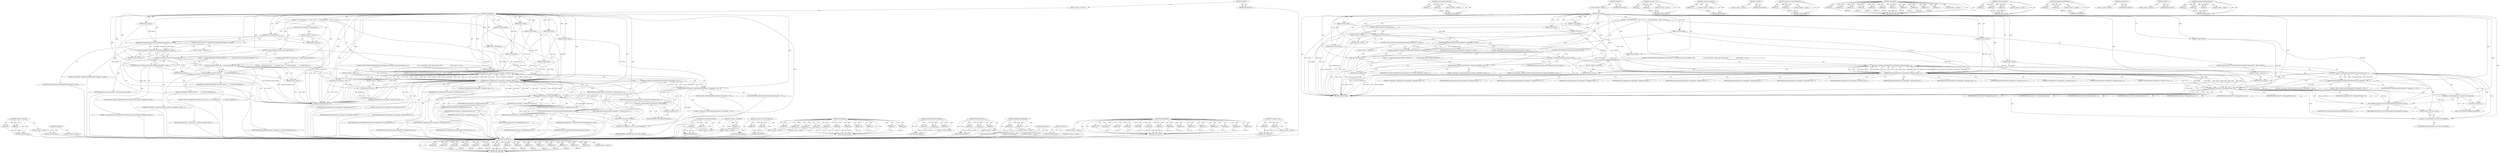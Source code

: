 digraph "&lt;operator&gt;.cast" {
vulnerable_135 [label=<(METHOD,ValidateTexFunc)>];
vulnerable_136 [label=<(PARAM,p1)>];
vulnerable_137 [label=<(PARAM,p2)>];
vulnerable_138 [label=<(PARAM,p3)>];
vulnerable_139 [label=<(PARAM,p4)>];
vulnerable_140 [label=<(PARAM,p5)>];
vulnerable_141 [label=<(PARAM,p6)>];
vulnerable_142 [label=<(PARAM,p7)>];
vulnerable_143 [label=<(PARAM,p8)>];
vulnerable_144 [label=<(PARAM,p9)>];
vulnerable_145 [label=<(PARAM,p10)>];
vulnerable_146 [label=<(PARAM,p11)>];
vulnerable_147 [label=<(PARAM,p12)>];
vulnerable_148 [label=<(PARAM,p13)>];
vulnerable_149 [label=<(PARAM,p14)>];
vulnerable_150 [label=<(PARAM,p15)>];
vulnerable_151 [label=<(BLOCK,&lt;empty&gt;,&lt;empty&gt;)>];
vulnerable_152 [label=<(METHOD_RETURN,ANY)>];
vulnerable_181 [label=<(METHOD,ConvertTexInternalFormat)>];
vulnerable_182 [label=<(PARAM,p1)>];
vulnerable_183 [label=<(PARAM,p2)>];
vulnerable_184 [label=<(BLOCK,&lt;empty&gt;,&lt;empty&gt;)>];
vulnerable_185 [label=<(METHOD_RETURN,ANY)>];
vulnerable_6 [label=<(METHOD,&lt;global&gt;)<SUB>1</SUB>>];
vulnerable_7 [label=<(BLOCK,&lt;empty&gt;,&lt;empty&gt;)<SUB>1</SUB>>];
vulnerable_8 [label=<(METHOD,texImage3D)<SUB>1</SUB>>];
vulnerable_9 [label=<(PARAM,GLenum target)<SUB>1</SUB>>];
vulnerable_10 [label=<(PARAM,GLint level)<SUB>2</SUB>>];
vulnerable_11 [label=<(PARAM,GLint internalformat)<SUB>3</SUB>>];
vulnerable_12 [label=<(PARAM,GLsizei width)<SUB>4</SUB>>];
vulnerable_13 [label=<(PARAM,GLsizei height)<SUB>5</SUB>>];
vulnerable_14 [label=<(PARAM,GLsizei depth)<SUB>6</SUB>>];
vulnerable_15 [label=<(PARAM,GLint border)<SUB>7</SUB>>];
vulnerable_16 [label=<(PARAM,GLenum format)<SUB>8</SUB>>];
vulnerable_17 [label=<(PARAM,GLenum type)<SUB>9</SUB>>];
vulnerable_18 [label=<(PARAM,GLintptr offset)<SUB>10</SUB>>];
vulnerable_19 [label=<(BLOCK,{
  if (isContextLost())
    return;
  if (!Val...,{
  if (isContextLost())
    return;
  if (!Val...)<SUB>10</SUB>>];
vulnerable_20 [label=<(CONTROL_STRUCTURE,IF,if (isContextLost()))<SUB>11</SUB>>];
vulnerable_21 [label=<(isContextLost,isContextLost())<SUB>11</SUB>>];
vulnerable_22 [label=<(BLOCK,&lt;empty&gt;,&lt;empty&gt;)<SUB>12</SUB>>];
vulnerable_23 [label=<(RETURN,return;,return;)<SUB>12</SUB>>];
vulnerable_24 [label=<(CONTROL_STRUCTURE,IF,if (!ValidateTexture3DBinding(&quot;texImage3D&quot;, target)))<SUB>13</SUB>>];
vulnerable_25 [label=<(&lt;operator&gt;.logicalNot,!ValidateTexture3DBinding(&quot;texImage3D&quot;, target))<SUB>13</SUB>>];
vulnerable_26 [label=<(ValidateTexture3DBinding,ValidateTexture3DBinding(&quot;texImage3D&quot;, target))<SUB>13</SUB>>];
vulnerable_27 [label=<(LITERAL,&quot;texImage3D&quot;,ValidateTexture3DBinding(&quot;texImage3D&quot;, target))<SUB>13</SUB>>];
vulnerable_28 [label=<(IDENTIFIER,target,ValidateTexture3DBinding(&quot;texImage3D&quot;, target))<SUB>13</SUB>>];
vulnerable_29 [label=<(BLOCK,&lt;empty&gt;,&lt;empty&gt;)<SUB>14</SUB>>];
vulnerable_30 [label=<(RETURN,return;,return;)<SUB>14</SUB>>];
vulnerable_31 [label=<(CONTROL_STRUCTURE,IF,if (!bound_pixel_unpack_buffer_))<SUB>15</SUB>>];
vulnerable_32 [label=<(&lt;operator&gt;.logicalNot,!bound_pixel_unpack_buffer_)<SUB>15</SUB>>];
vulnerable_33 [label=<(IDENTIFIER,bound_pixel_unpack_buffer_,!bound_pixel_unpack_buffer_)<SUB>15</SUB>>];
vulnerable_34 [label=<(BLOCK,{
    SynthesizeGLError(GL_INVALID_OPERATION, &quot;...,{
    SynthesizeGLError(GL_INVALID_OPERATION, &quot;...)<SUB>15</SUB>>];
vulnerable_35 [label=<(SynthesizeGLError,SynthesizeGLError(GL_INVALID_OPERATION, &quot;texIma...)<SUB>16</SUB>>];
vulnerable_36 [label=<(IDENTIFIER,GL_INVALID_OPERATION,SynthesizeGLError(GL_INVALID_OPERATION, &quot;texIma...)<SUB>16</SUB>>];
vulnerable_37 [label=<(LITERAL,&quot;texImage3D&quot;,SynthesizeGLError(GL_INVALID_OPERATION, &quot;texIma...)<SUB>16</SUB>>];
vulnerable_38 [label=<(LITERAL,&quot;no bound PIXEL_UNPACK_BUFFER&quot;,SynthesizeGLError(GL_INVALID_OPERATION, &quot;texIma...)<SUB>17</SUB>>];
vulnerable_39 [label=<(RETURN,return;,return;)<SUB>18</SUB>>];
vulnerable_40 [label=<(CONTROL_STRUCTURE,IF,if (!ValidateTexFunc(&quot;texImage3D&quot;, kTexImage, kSourceUnpackBuffer, target,
                        level, internalformat, width, height, depth, border,
                        format, type, 0, 0, 0)))<SUB>20</SUB>>];
vulnerable_41 [label=<(&lt;operator&gt;.logicalNot,!ValidateTexFunc(&quot;texImage3D&quot;, kTexImage, kSour...)<SUB>20</SUB>>];
vulnerable_42 [label=<(ValidateTexFunc,ValidateTexFunc(&quot;texImage3D&quot;, kTexImage, kSourc...)<SUB>20</SUB>>];
vulnerable_43 [label=<(LITERAL,&quot;texImage3D&quot;,ValidateTexFunc(&quot;texImage3D&quot;, kTexImage, kSourc...)<SUB>20</SUB>>];
vulnerable_44 [label=<(IDENTIFIER,kTexImage,ValidateTexFunc(&quot;texImage3D&quot;, kTexImage, kSourc...)<SUB>20</SUB>>];
vulnerable_45 [label=<(IDENTIFIER,kSourceUnpackBuffer,ValidateTexFunc(&quot;texImage3D&quot;, kTexImage, kSourc...)<SUB>20</SUB>>];
vulnerable_46 [label=<(IDENTIFIER,target,ValidateTexFunc(&quot;texImage3D&quot;, kTexImage, kSourc...)<SUB>20</SUB>>];
vulnerable_47 [label=<(IDENTIFIER,level,ValidateTexFunc(&quot;texImage3D&quot;, kTexImage, kSourc...)<SUB>21</SUB>>];
vulnerable_48 [label=<(IDENTIFIER,internalformat,ValidateTexFunc(&quot;texImage3D&quot;, kTexImage, kSourc...)<SUB>21</SUB>>];
vulnerable_49 [label=<(IDENTIFIER,width,ValidateTexFunc(&quot;texImage3D&quot;, kTexImage, kSourc...)<SUB>21</SUB>>];
vulnerable_50 [label=<(IDENTIFIER,height,ValidateTexFunc(&quot;texImage3D&quot;, kTexImage, kSourc...)<SUB>21</SUB>>];
vulnerable_51 [label=<(IDENTIFIER,depth,ValidateTexFunc(&quot;texImage3D&quot;, kTexImage, kSourc...)<SUB>21</SUB>>];
vulnerable_52 [label=<(IDENTIFIER,border,ValidateTexFunc(&quot;texImage3D&quot;, kTexImage, kSourc...)<SUB>21</SUB>>];
vulnerable_53 [label=<(IDENTIFIER,format,ValidateTexFunc(&quot;texImage3D&quot;, kTexImage, kSourc...)<SUB>22</SUB>>];
vulnerable_54 [label=<(IDENTIFIER,type,ValidateTexFunc(&quot;texImage3D&quot;, kTexImage, kSourc...)<SUB>22</SUB>>];
vulnerable_55 [label=<(LITERAL,0,ValidateTexFunc(&quot;texImage3D&quot;, kTexImage, kSourc...)<SUB>22</SUB>>];
vulnerable_56 [label=<(LITERAL,0,ValidateTexFunc(&quot;texImage3D&quot;, kTexImage, kSourc...)<SUB>22</SUB>>];
vulnerable_57 [label=<(LITERAL,0,ValidateTexFunc(&quot;texImage3D&quot;, kTexImage, kSourc...)<SUB>22</SUB>>];
vulnerable_58 [label=<(BLOCK,&lt;empty&gt;,&lt;empty&gt;)<SUB>23</SUB>>];
vulnerable_59 [label=<(RETURN,return;,return;)<SUB>23</SUB>>];
vulnerable_60 [label=<(CONTROL_STRUCTURE,IF,if (!ValidateValueFitNonNegInt32(&quot;texImage3D&quot;, &quot;offset&quot;, offset)))<SUB>24</SUB>>];
vulnerable_61 [label=<(&lt;operator&gt;.logicalNot,!ValidateValueFitNonNegInt32(&quot;texImage3D&quot;, &quot;off...)<SUB>24</SUB>>];
vulnerable_62 [label=<(ValidateValueFitNonNegInt32,ValidateValueFitNonNegInt32(&quot;texImage3D&quot;, &quot;offs...)<SUB>24</SUB>>];
vulnerable_63 [label=<(LITERAL,&quot;texImage3D&quot;,ValidateValueFitNonNegInt32(&quot;texImage3D&quot;, &quot;offs...)<SUB>24</SUB>>];
vulnerable_64 [label=<(LITERAL,&quot;offset&quot;,ValidateValueFitNonNegInt32(&quot;texImage3D&quot;, &quot;offs...)<SUB>24</SUB>>];
vulnerable_65 [label=<(IDENTIFIER,offset,ValidateValueFitNonNegInt32(&quot;texImage3D&quot;, &quot;offs...)<SUB>24</SUB>>];
vulnerable_66 [label=<(BLOCK,&lt;empty&gt;,&lt;empty&gt;)<SUB>25</SUB>>];
vulnerable_67 [label=<(RETURN,return;,return;)<SUB>25</SUB>>];
vulnerable_68 [label=<(TexImage3D,ContextGL()-&gt;TexImage3D(target, level,
        ...)<SUB>27</SUB>>];
vulnerable_69 [label=<(&lt;operator&gt;.indirectFieldAccess,ContextGL()-&gt;TexImage3D)<SUB>27</SUB>>];
vulnerable_70 [label=<(ContextGL,ContextGL())<SUB>27</SUB>>];
vulnerable_71 [label=<(FIELD_IDENTIFIER,TexImage3D,TexImage3D)<SUB>27</SUB>>];
vulnerable_72 [label=<(IDENTIFIER,target,ContextGL()-&gt;TexImage3D(target, level,
        ...)<SUB>27</SUB>>];
vulnerable_73 [label=<(IDENTIFIER,level,ContextGL()-&gt;TexImage3D(target, level,
        ...)<SUB>27</SUB>>];
vulnerable_74 [label=<(ConvertTexInternalFormat,ConvertTexInternalFormat(internalformat, type))<SUB>28</SUB>>];
vulnerable_75 [label=<(IDENTIFIER,internalformat,ConvertTexInternalFormat(internalformat, type))<SUB>28</SUB>>];
vulnerable_76 [label=<(IDENTIFIER,type,ConvertTexInternalFormat(internalformat, type))<SUB>28</SUB>>];
vulnerable_77 [label=<(IDENTIFIER,width,ContextGL()-&gt;TexImage3D(target, level,
        ...)<SUB>28</SUB>>];
vulnerable_78 [label=<(IDENTIFIER,height,ContextGL()-&gt;TexImage3D(target, level,
        ...)<SUB>29</SUB>>];
vulnerable_79 [label=<(IDENTIFIER,depth,ContextGL()-&gt;TexImage3D(target, level,
        ...)<SUB>29</SUB>>];
vulnerable_80 [label=<(IDENTIFIER,border,ContextGL()-&gt;TexImage3D(target, level,
        ...)<SUB>29</SUB>>];
vulnerable_81 [label=<(IDENTIFIER,format,ContextGL()-&gt;TexImage3D(target, level,
        ...)<SUB>29</SUB>>];
vulnerable_82 [label=<(IDENTIFIER,type,ContextGL()-&gt;TexImage3D(target, level,
        ...)<SUB>29</SUB>>];
vulnerable_83 [label=<(&lt;operator&gt;.cast,reinterpret_cast&lt;const void*&gt;(offset))<SUB>30</SUB>>];
vulnerable_84 [label=<(UNKNOWN,const void*,const void*)<SUB>30</SUB>>];
vulnerable_85 [label=<(IDENTIFIER,offset,reinterpret_cast&lt;const void*&gt;(offset))<SUB>30</SUB>>];
vulnerable_86 [label=<(METHOD_RETURN,void)<SUB>1</SUB>>];
vulnerable_88 [label=<(METHOD_RETURN,ANY)<SUB>1</SUB>>];
vulnerable_186 [label=<(METHOD,&lt;operator&gt;.cast)>];
vulnerable_187 [label=<(PARAM,p1)>];
vulnerable_188 [label=<(PARAM,p2)>];
vulnerable_189 [label=<(BLOCK,&lt;empty&gt;,&lt;empty&gt;)>];
vulnerable_190 [label=<(METHOD_RETURN,ANY)>];
vulnerable_120 [label=<(METHOD,&lt;operator&gt;.logicalNot)>];
vulnerable_121 [label=<(PARAM,p1)>];
vulnerable_122 [label=<(BLOCK,&lt;empty&gt;,&lt;empty&gt;)>];
vulnerable_123 [label=<(METHOD_RETURN,ANY)>];
vulnerable_178 [label=<(METHOD,ContextGL)>];
vulnerable_179 [label=<(BLOCK,&lt;empty&gt;,&lt;empty&gt;)>];
vulnerable_180 [label=<(METHOD_RETURN,ANY)>];
vulnerable_173 [label=<(METHOD,&lt;operator&gt;.indirectFieldAccess)>];
vulnerable_174 [label=<(PARAM,p1)>];
vulnerable_175 [label=<(PARAM,p2)>];
vulnerable_176 [label=<(BLOCK,&lt;empty&gt;,&lt;empty&gt;)>];
vulnerable_177 [label=<(METHOD_RETURN,ANY)>];
vulnerable_159 [label=<(METHOD,TexImage3D)>];
vulnerable_160 [label=<(PARAM,p1)>];
vulnerable_161 [label=<(PARAM,p2)>];
vulnerable_162 [label=<(PARAM,p3)>];
vulnerable_163 [label=<(PARAM,p4)>];
vulnerable_164 [label=<(PARAM,p5)>];
vulnerable_165 [label=<(PARAM,p6)>];
vulnerable_166 [label=<(PARAM,p7)>];
vulnerable_167 [label=<(PARAM,p8)>];
vulnerable_168 [label=<(PARAM,p9)>];
vulnerable_169 [label=<(PARAM,p10)>];
vulnerable_170 [label=<(PARAM,p11)>];
vulnerable_171 [label=<(BLOCK,&lt;empty&gt;,&lt;empty&gt;)>];
vulnerable_172 [label=<(METHOD_RETURN,ANY)>];
vulnerable_129 [label=<(METHOD,SynthesizeGLError)>];
vulnerable_130 [label=<(PARAM,p1)>];
vulnerable_131 [label=<(PARAM,p2)>];
vulnerable_132 [label=<(PARAM,p3)>];
vulnerable_133 [label=<(BLOCK,&lt;empty&gt;,&lt;empty&gt;)>];
vulnerable_134 [label=<(METHOD_RETURN,ANY)>];
vulnerable_124 [label=<(METHOD,ValidateTexture3DBinding)>];
vulnerable_125 [label=<(PARAM,p1)>];
vulnerable_126 [label=<(PARAM,p2)>];
vulnerable_127 [label=<(BLOCK,&lt;empty&gt;,&lt;empty&gt;)>];
vulnerable_128 [label=<(METHOD_RETURN,ANY)>];
vulnerable_117 [label=<(METHOD,isContextLost)>];
vulnerable_118 [label=<(BLOCK,&lt;empty&gt;,&lt;empty&gt;)>];
vulnerable_119 [label=<(METHOD_RETURN,ANY)>];
vulnerable_111 [label=<(METHOD,&lt;global&gt;)<SUB>1</SUB>>];
vulnerable_112 [label=<(BLOCK,&lt;empty&gt;,&lt;empty&gt;)>];
vulnerable_113 [label=<(METHOD_RETURN,ANY)>];
vulnerable_153 [label=<(METHOD,ValidateValueFitNonNegInt32)>];
vulnerable_154 [label=<(PARAM,p1)>];
vulnerable_155 [label=<(PARAM,p2)>];
vulnerable_156 [label=<(PARAM,p3)>];
vulnerable_157 [label=<(BLOCK,&lt;empty&gt;,&lt;empty&gt;)>];
vulnerable_158 [label=<(METHOD_RETURN,ANY)>];
fixed_147 [label=<(METHOD,&lt;operator&gt;.logicalOr)>];
fixed_148 [label=<(PARAM,p1)>];
fixed_149 [label=<(PARAM,p2)>];
fixed_150 [label=<(BLOCK,&lt;empty&gt;,&lt;empty&gt;)>];
fixed_151 [label=<(METHOD_RETURN,ANY)>];
fixed_195 [label=<(METHOD,ContextGL)>];
fixed_196 [label=<(BLOCK,&lt;empty&gt;,&lt;empty&gt;)>];
fixed_197 [label=<(METHOD_RETURN,ANY)>];
fixed_6 [label=<(METHOD,&lt;global&gt;)<SUB>1</SUB>>];
fixed_7 [label=<(BLOCK,&lt;empty&gt;,&lt;empty&gt;)<SUB>1</SUB>>];
fixed_8 [label=<(METHOD,texImage3D)<SUB>1</SUB>>];
fixed_9 [label=<(PARAM,GLenum target)<SUB>1</SUB>>];
fixed_10 [label=<(PARAM,GLint level)<SUB>2</SUB>>];
fixed_11 [label=<(PARAM,GLint internalformat)<SUB>3</SUB>>];
fixed_12 [label=<(PARAM,GLsizei width)<SUB>4</SUB>>];
fixed_13 [label=<(PARAM,GLsizei height)<SUB>5</SUB>>];
fixed_14 [label=<(PARAM,GLsizei depth)<SUB>6</SUB>>];
fixed_15 [label=<(PARAM,GLint border)<SUB>7</SUB>>];
fixed_16 [label=<(PARAM,GLenum format)<SUB>8</SUB>>];
fixed_17 [label=<(PARAM,GLenum type)<SUB>9</SUB>>];
fixed_18 [label=<(PARAM,GLintptr offset)<SUB>10</SUB>>];
fixed_19 [label=<(BLOCK,{
  if (isContextLost())
    return;
  if (!Val...,{
  if (isContextLost())
    return;
  if (!Val...)<SUB>10</SUB>>];
fixed_20 [label=<(CONTROL_STRUCTURE,IF,if (isContextLost()))<SUB>11</SUB>>];
fixed_21 [label=<(isContextLost,isContextLost())<SUB>11</SUB>>];
fixed_22 [label=<(BLOCK,&lt;empty&gt;,&lt;empty&gt;)<SUB>12</SUB>>];
fixed_23 [label=<(RETURN,return;,return;)<SUB>12</SUB>>];
fixed_24 [label=<(CONTROL_STRUCTURE,IF,if (!ValidateTexture3DBinding(&quot;texImage3D&quot;, target)))<SUB>13</SUB>>];
fixed_25 [label=<(&lt;operator&gt;.logicalNot,!ValidateTexture3DBinding(&quot;texImage3D&quot;, target))<SUB>13</SUB>>];
fixed_26 [label=<(ValidateTexture3DBinding,ValidateTexture3DBinding(&quot;texImage3D&quot;, target))<SUB>13</SUB>>];
fixed_27 [label=<(LITERAL,&quot;texImage3D&quot;,ValidateTexture3DBinding(&quot;texImage3D&quot;, target))<SUB>13</SUB>>];
fixed_28 [label=<(IDENTIFIER,target,ValidateTexture3DBinding(&quot;texImage3D&quot;, target))<SUB>13</SUB>>];
fixed_29 [label=<(BLOCK,&lt;empty&gt;,&lt;empty&gt;)<SUB>14</SUB>>];
fixed_30 [label=<(RETURN,return;,return;)<SUB>14</SUB>>];
fixed_31 [label=<(CONTROL_STRUCTURE,IF,if (!bound_pixel_unpack_buffer_))<SUB>15</SUB>>];
fixed_32 [label=<(&lt;operator&gt;.logicalNot,!bound_pixel_unpack_buffer_)<SUB>15</SUB>>];
fixed_33 [label=<(IDENTIFIER,bound_pixel_unpack_buffer_,!bound_pixel_unpack_buffer_)<SUB>15</SUB>>];
fixed_34 [label=<(BLOCK,{
    SynthesizeGLError(GL_INVALID_OPERATION, &quot;...,{
    SynthesizeGLError(GL_INVALID_OPERATION, &quot;...)<SUB>15</SUB>>];
fixed_35 [label=<(SynthesizeGLError,SynthesizeGLError(GL_INVALID_OPERATION, &quot;texIma...)<SUB>16</SUB>>];
fixed_36 [label=<(IDENTIFIER,GL_INVALID_OPERATION,SynthesizeGLError(GL_INVALID_OPERATION, &quot;texIma...)<SUB>16</SUB>>];
fixed_37 [label=<(LITERAL,&quot;texImage3D&quot;,SynthesizeGLError(GL_INVALID_OPERATION, &quot;texIma...)<SUB>16</SUB>>];
fixed_38 [label=<(LITERAL,&quot;no bound PIXEL_UNPACK_BUFFER&quot;,SynthesizeGLError(GL_INVALID_OPERATION, &quot;texIma...)<SUB>17</SUB>>];
fixed_39 [label=<(RETURN,return;,return;)<SUB>18</SUB>>];
fixed_40 [label=<(CONTROL_STRUCTURE,IF,if (unpack_flip_y_ || unpack_premultiply_alpha_))<SUB>20</SUB>>];
fixed_41 [label=<(&lt;operator&gt;.logicalOr,unpack_flip_y_ || unpack_premultiply_alpha_)<SUB>20</SUB>>];
fixed_42 [label=<(IDENTIFIER,unpack_flip_y_,unpack_flip_y_ || unpack_premultiply_alpha_)<SUB>20</SUB>>];
fixed_43 [label=<(IDENTIFIER,unpack_premultiply_alpha_,unpack_flip_y_ || unpack_premultiply_alpha_)<SUB>20</SUB>>];
fixed_44 [label=<(BLOCK,{
    SynthesizeGLError(
        GL_INVALID_OPE...,{
    SynthesizeGLError(
        GL_INVALID_OPE...)<SUB>20</SUB>>];
fixed_45 [label=<(SynthesizeGLError,SynthesizeGLError(
        GL_INVALID_OPERATION...)<SUB>21</SUB>>];
fixed_46 [label=<(IDENTIFIER,GL_INVALID_OPERATION,SynthesizeGLError(
        GL_INVALID_OPERATION...)<SUB>22</SUB>>];
fixed_47 [label=<(LITERAL,&quot;texImage3D&quot;,SynthesizeGLError(
        GL_INVALID_OPERATION...)<SUB>22</SUB>>];
fixed_48 [label=<(LITERAL,&quot;FLIP_Y or PREMULTIPLY_ALPHA isn't allowed for ...,SynthesizeGLError(
        GL_INVALID_OPERATION...)<SUB>23</SUB>>];
fixed_49 [label=<(RETURN,return;,return;)<SUB>24</SUB>>];
fixed_50 [label=<(CONTROL_STRUCTURE,IF,if (!ValidateTexFunc(&quot;texImage3D&quot;, kTexImage, kSourceUnpackBuffer, target,
                        level, internalformat, width, height, depth, border,
                        format, type, 0, 0, 0)))<SUB>26</SUB>>];
fixed_51 [label=<(&lt;operator&gt;.logicalNot,!ValidateTexFunc(&quot;texImage3D&quot;, kTexImage, kSour...)<SUB>26</SUB>>];
fixed_52 [label=<(ValidateTexFunc,ValidateTexFunc(&quot;texImage3D&quot;, kTexImage, kSourc...)<SUB>26</SUB>>];
fixed_53 [label=<(LITERAL,&quot;texImage3D&quot;,ValidateTexFunc(&quot;texImage3D&quot;, kTexImage, kSourc...)<SUB>26</SUB>>];
fixed_54 [label=<(IDENTIFIER,kTexImage,ValidateTexFunc(&quot;texImage3D&quot;, kTexImage, kSourc...)<SUB>26</SUB>>];
fixed_55 [label=<(IDENTIFIER,kSourceUnpackBuffer,ValidateTexFunc(&quot;texImage3D&quot;, kTexImage, kSourc...)<SUB>26</SUB>>];
fixed_56 [label=<(IDENTIFIER,target,ValidateTexFunc(&quot;texImage3D&quot;, kTexImage, kSourc...)<SUB>26</SUB>>];
fixed_57 [label=<(IDENTIFIER,level,ValidateTexFunc(&quot;texImage3D&quot;, kTexImage, kSourc...)<SUB>27</SUB>>];
fixed_58 [label=<(IDENTIFIER,internalformat,ValidateTexFunc(&quot;texImage3D&quot;, kTexImage, kSourc...)<SUB>27</SUB>>];
fixed_59 [label=<(IDENTIFIER,width,ValidateTexFunc(&quot;texImage3D&quot;, kTexImage, kSourc...)<SUB>27</SUB>>];
fixed_60 [label=<(IDENTIFIER,height,ValidateTexFunc(&quot;texImage3D&quot;, kTexImage, kSourc...)<SUB>27</SUB>>];
fixed_61 [label=<(IDENTIFIER,depth,ValidateTexFunc(&quot;texImage3D&quot;, kTexImage, kSourc...)<SUB>27</SUB>>];
fixed_62 [label=<(IDENTIFIER,border,ValidateTexFunc(&quot;texImage3D&quot;, kTexImage, kSourc...)<SUB>27</SUB>>];
fixed_63 [label=<(IDENTIFIER,format,ValidateTexFunc(&quot;texImage3D&quot;, kTexImage, kSourc...)<SUB>28</SUB>>];
fixed_64 [label=<(IDENTIFIER,type,ValidateTexFunc(&quot;texImage3D&quot;, kTexImage, kSourc...)<SUB>28</SUB>>];
fixed_65 [label=<(LITERAL,0,ValidateTexFunc(&quot;texImage3D&quot;, kTexImage, kSourc...)<SUB>28</SUB>>];
fixed_66 [label=<(LITERAL,0,ValidateTexFunc(&quot;texImage3D&quot;, kTexImage, kSourc...)<SUB>28</SUB>>];
fixed_67 [label=<(LITERAL,0,ValidateTexFunc(&quot;texImage3D&quot;, kTexImage, kSourc...)<SUB>28</SUB>>];
fixed_68 [label=<(BLOCK,&lt;empty&gt;,&lt;empty&gt;)<SUB>29</SUB>>];
fixed_69 [label=<(RETURN,return;,return;)<SUB>29</SUB>>];
fixed_70 [label=<(CONTROL_STRUCTURE,IF,if (!ValidateValueFitNonNegInt32(&quot;texImage3D&quot;, &quot;offset&quot;, offset)))<SUB>30</SUB>>];
fixed_71 [label=<(&lt;operator&gt;.logicalNot,!ValidateValueFitNonNegInt32(&quot;texImage3D&quot;, &quot;off...)<SUB>30</SUB>>];
fixed_72 [label=<(ValidateValueFitNonNegInt32,ValidateValueFitNonNegInt32(&quot;texImage3D&quot;, &quot;offs...)<SUB>30</SUB>>];
fixed_73 [label=<(LITERAL,&quot;texImage3D&quot;,ValidateValueFitNonNegInt32(&quot;texImage3D&quot;, &quot;offs...)<SUB>30</SUB>>];
fixed_74 [label=<(LITERAL,&quot;offset&quot;,ValidateValueFitNonNegInt32(&quot;texImage3D&quot;, &quot;offs...)<SUB>30</SUB>>];
fixed_75 [label=<(IDENTIFIER,offset,ValidateValueFitNonNegInt32(&quot;texImage3D&quot;, &quot;offs...)<SUB>30</SUB>>];
fixed_76 [label=<(BLOCK,&lt;empty&gt;,&lt;empty&gt;)<SUB>31</SUB>>];
fixed_77 [label=<(RETURN,return;,return;)<SUB>31</SUB>>];
fixed_78 [label=<(TexImage3D,ContextGL()-&gt;TexImage3D(target, level,
        ...)<SUB>33</SUB>>];
fixed_79 [label=<(&lt;operator&gt;.indirectFieldAccess,ContextGL()-&gt;TexImage3D)<SUB>33</SUB>>];
fixed_80 [label=<(ContextGL,ContextGL())<SUB>33</SUB>>];
fixed_81 [label=<(FIELD_IDENTIFIER,TexImage3D,TexImage3D)<SUB>33</SUB>>];
fixed_82 [label=<(IDENTIFIER,target,ContextGL()-&gt;TexImage3D(target, level,
        ...)<SUB>33</SUB>>];
fixed_83 [label=<(IDENTIFIER,level,ContextGL()-&gt;TexImage3D(target, level,
        ...)<SUB>33</SUB>>];
fixed_84 [label=<(ConvertTexInternalFormat,ConvertTexInternalFormat(internalformat, type))<SUB>34</SUB>>];
fixed_85 [label=<(IDENTIFIER,internalformat,ConvertTexInternalFormat(internalformat, type))<SUB>34</SUB>>];
fixed_86 [label=<(IDENTIFIER,type,ConvertTexInternalFormat(internalformat, type))<SUB>34</SUB>>];
fixed_87 [label=<(IDENTIFIER,width,ContextGL()-&gt;TexImage3D(target, level,
        ...)<SUB>34</SUB>>];
fixed_88 [label=<(IDENTIFIER,height,ContextGL()-&gt;TexImage3D(target, level,
        ...)<SUB>35</SUB>>];
fixed_89 [label=<(IDENTIFIER,depth,ContextGL()-&gt;TexImage3D(target, level,
        ...)<SUB>35</SUB>>];
fixed_90 [label=<(IDENTIFIER,border,ContextGL()-&gt;TexImage3D(target, level,
        ...)<SUB>35</SUB>>];
fixed_91 [label=<(IDENTIFIER,format,ContextGL()-&gt;TexImage3D(target, level,
        ...)<SUB>35</SUB>>];
fixed_92 [label=<(IDENTIFIER,type,ContextGL()-&gt;TexImage3D(target, level,
        ...)<SUB>35</SUB>>];
fixed_93 [label=<(&lt;operator&gt;.cast,reinterpret_cast&lt;const void*&gt;(offset))<SUB>36</SUB>>];
fixed_94 [label=<(UNKNOWN,const void*,const void*)<SUB>36</SUB>>];
fixed_95 [label=<(IDENTIFIER,offset,reinterpret_cast&lt;const void*&gt;(offset))<SUB>36</SUB>>];
fixed_96 [label=<(METHOD_RETURN,void)<SUB>1</SUB>>];
fixed_98 [label=<(METHOD_RETURN,ANY)<SUB>1</SUB>>];
fixed_198 [label=<(METHOD,ConvertTexInternalFormat)>];
fixed_199 [label=<(PARAM,p1)>];
fixed_200 [label=<(PARAM,p2)>];
fixed_201 [label=<(BLOCK,&lt;empty&gt;,&lt;empty&gt;)>];
fixed_202 [label=<(METHOD_RETURN,ANY)>];
fixed_132 [label=<(METHOD,&lt;operator&gt;.logicalNot)>];
fixed_133 [label=<(PARAM,p1)>];
fixed_134 [label=<(BLOCK,&lt;empty&gt;,&lt;empty&gt;)>];
fixed_135 [label=<(METHOD_RETURN,ANY)>];
fixed_190 [label=<(METHOD,&lt;operator&gt;.indirectFieldAccess)>];
fixed_191 [label=<(PARAM,p1)>];
fixed_192 [label=<(PARAM,p2)>];
fixed_193 [label=<(BLOCK,&lt;empty&gt;,&lt;empty&gt;)>];
fixed_194 [label=<(METHOD_RETURN,ANY)>];
fixed_176 [label=<(METHOD,TexImage3D)>];
fixed_177 [label=<(PARAM,p1)>];
fixed_178 [label=<(PARAM,p2)>];
fixed_179 [label=<(PARAM,p3)>];
fixed_180 [label=<(PARAM,p4)>];
fixed_181 [label=<(PARAM,p5)>];
fixed_182 [label=<(PARAM,p6)>];
fixed_183 [label=<(PARAM,p7)>];
fixed_184 [label=<(PARAM,p8)>];
fixed_185 [label=<(PARAM,p9)>];
fixed_186 [label=<(PARAM,p10)>];
fixed_187 [label=<(PARAM,p11)>];
fixed_188 [label=<(BLOCK,&lt;empty&gt;,&lt;empty&gt;)>];
fixed_189 [label=<(METHOD_RETURN,ANY)>];
fixed_170 [label=<(METHOD,ValidateValueFitNonNegInt32)>];
fixed_171 [label=<(PARAM,p1)>];
fixed_172 [label=<(PARAM,p2)>];
fixed_173 [label=<(PARAM,p3)>];
fixed_174 [label=<(BLOCK,&lt;empty&gt;,&lt;empty&gt;)>];
fixed_175 [label=<(METHOD_RETURN,ANY)>];
fixed_141 [label=<(METHOD,SynthesizeGLError)>];
fixed_142 [label=<(PARAM,p1)>];
fixed_143 [label=<(PARAM,p2)>];
fixed_144 [label=<(PARAM,p3)>];
fixed_145 [label=<(BLOCK,&lt;empty&gt;,&lt;empty&gt;)>];
fixed_146 [label=<(METHOD_RETURN,ANY)>];
fixed_136 [label=<(METHOD,ValidateTexture3DBinding)>];
fixed_137 [label=<(PARAM,p1)>];
fixed_138 [label=<(PARAM,p2)>];
fixed_139 [label=<(BLOCK,&lt;empty&gt;,&lt;empty&gt;)>];
fixed_140 [label=<(METHOD_RETURN,ANY)>];
fixed_129 [label=<(METHOD,isContextLost)>];
fixed_130 [label=<(BLOCK,&lt;empty&gt;,&lt;empty&gt;)>];
fixed_131 [label=<(METHOD_RETURN,ANY)>];
fixed_123 [label=<(METHOD,&lt;global&gt;)<SUB>1</SUB>>];
fixed_124 [label=<(BLOCK,&lt;empty&gt;,&lt;empty&gt;)>];
fixed_125 [label=<(METHOD_RETURN,ANY)>];
fixed_152 [label=<(METHOD,ValidateTexFunc)>];
fixed_153 [label=<(PARAM,p1)>];
fixed_154 [label=<(PARAM,p2)>];
fixed_155 [label=<(PARAM,p3)>];
fixed_156 [label=<(PARAM,p4)>];
fixed_157 [label=<(PARAM,p5)>];
fixed_158 [label=<(PARAM,p6)>];
fixed_159 [label=<(PARAM,p7)>];
fixed_160 [label=<(PARAM,p8)>];
fixed_161 [label=<(PARAM,p9)>];
fixed_162 [label=<(PARAM,p10)>];
fixed_163 [label=<(PARAM,p11)>];
fixed_164 [label=<(PARAM,p12)>];
fixed_165 [label=<(PARAM,p13)>];
fixed_166 [label=<(PARAM,p14)>];
fixed_167 [label=<(PARAM,p15)>];
fixed_168 [label=<(BLOCK,&lt;empty&gt;,&lt;empty&gt;)>];
fixed_169 [label=<(METHOD_RETURN,ANY)>];
fixed_203 [label=<(METHOD,&lt;operator&gt;.cast)>];
fixed_204 [label=<(PARAM,p1)>];
fixed_205 [label=<(PARAM,p2)>];
fixed_206 [label=<(BLOCK,&lt;empty&gt;,&lt;empty&gt;)>];
fixed_207 [label=<(METHOD_RETURN,ANY)>];
vulnerable_135 -> vulnerable_136  [key=0, label="AST: "];
vulnerable_135 -> vulnerable_136  [key=1, label="DDG: "];
vulnerable_135 -> vulnerable_151  [key=0, label="AST: "];
vulnerable_135 -> vulnerable_137  [key=0, label="AST: "];
vulnerable_135 -> vulnerable_137  [key=1, label="DDG: "];
vulnerable_135 -> vulnerable_152  [key=0, label="AST: "];
vulnerable_135 -> vulnerable_152  [key=1, label="CFG: "];
vulnerable_135 -> vulnerable_138  [key=0, label="AST: "];
vulnerable_135 -> vulnerable_138  [key=1, label="DDG: "];
vulnerable_135 -> vulnerable_139  [key=0, label="AST: "];
vulnerable_135 -> vulnerable_139  [key=1, label="DDG: "];
vulnerable_135 -> vulnerable_140  [key=0, label="AST: "];
vulnerable_135 -> vulnerable_140  [key=1, label="DDG: "];
vulnerable_135 -> vulnerable_141  [key=0, label="AST: "];
vulnerable_135 -> vulnerable_141  [key=1, label="DDG: "];
vulnerable_135 -> vulnerable_142  [key=0, label="AST: "];
vulnerable_135 -> vulnerable_142  [key=1, label="DDG: "];
vulnerable_135 -> vulnerable_143  [key=0, label="AST: "];
vulnerable_135 -> vulnerable_143  [key=1, label="DDG: "];
vulnerable_135 -> vulnerable_144  [key=0, label="AST: "];
vulnerable_135 -> vulnerable_144  [key=1, label="DDG: "];
vulnerable_135 -> vulnerable_145  [key=0, label="AST: "];
vulnerable_135 -> vulnerable_145  [key=1, label="DDG: "];
vulnerable_135 -> vulnerable_146  [key=0, label="AST: "];
vulnerable_135 -> vulnerable_146  [key=1, label="DDG: "];
vulnerable_135 -> vulnerable_147  [key=0, label="AST: "];
vulnerable_135 -> vulnerable_147  [key=1, label="DDG: "];
vulnerable_135 -> vulnerable_148  [key=0, label="AST: "];
vulnerable_135 -> vulnerable_148  [key=1, label="DDG: "];
vulnerable_135 -> vulnerable_149  [key=0, label="AST: "];
vulnerable_135 -> vulnerable_149  [key=1, label="DDG: "];
vulnerable_135 -> vulnerable_150  [key=0, label="AST: "];
vulnerable_135 -> vulnerable_150  [key=1, label="DDG: "];
vulnerable_136 -> vulnerable_152  [key=0, label="DDG: p1"];
vulnerable_137 -> vulnerable_152  [key=0, label="DDG: p2"];
vulnerable_138 -> vulnerable_152  [key=0, label="DDG: p3"];
vulnerable_139 -> vulnerable_152  [key=0, label="DDG: p4"];
vulnerable_140 -> vulnerable_152  [key=0, label="DDG: p5"];
vulnerable_141 -> vulnerable_152  [key=0, label="DDG: p6"];
vulnerable_142 -> vulnerable_152  [key=0, label="DDG: p7"];
vulnerable_143 -> vulnerable_152  [key=0, label="DDG: p8"];
vulnerable_144 -> vulnerable_152  [key=0, label="DDG: p9"];
vulnerable_145 -> vulnerable_152  [key=0, label="DDG: p10"];
vulnerable_146 -> vulnerable_152  [key=0, label="DDG: p11"];
vulnerable_147 -> vulnerable_152  [key=0, label="DDG: p12"];
vulnerable_148 -> vulnerable_152  [key=0, label="DDG: p13"];
vulnerable_149 -> vulnerable_152  [key=0, label="DDG: p14"];
vulnerable_150 -> vulnerable_152  [key=0, label="DDG: p15"];
vulnerable_181 -> vulnerable_182  [key=0, label="AST: "];
vulnerable_181 -> vulnerable_182  [key=1, label="DDG: "];
vulnerable_181 -> vulnerable_184  [key=0, label="AST: "];
vulnerable_181 -> vulnerable_183  [key=0, label="AST: "];
vulnerable_181 -> vulnerable_183  [key=1, label="DDG: "];
vulnerable_181 -> vulnerable_185  [key=0, label="AST: "];
vulnerable_181 -> vulnerable_185  [key=1, label="CFG: "];
vulnerable_182 -> vulnerable_185  [key=0, label="DDG: p1"];
vulnerable_183 -> vulnerable_185  [key=0, label="DDG: p2"];
vulnerable_6 -> vulnerable_7  [key=0, label="AST: "];
vulnerable_6 -> vulnerable_88  [key=0, label="AST: "];
vulnerable_6 -> vulnerable_88  [key=1, label="CFG: "];
vulnerable_7 -> vulnerable_8  [key=0, label="AST: "];
vulnerable_8 -> vulnerable_9  [key=0, label="AST: "];
vulnerable_8 -> vulnerable_9  [key=1, label="DDG: "];
vulnerable_8 -> vulnerable_10  [key=0, label="AST: "];
vulnerable_8 -> vulnerable_10  [key=1, label="DDG: "];
vulnerable_8 -> vulnerable_11  [key=0, label="AST: "];
vulnerable_8 -> vulnerable_11  [key=1, label="DDG: "];
vulnerable_8 -> vulnerable_12  [key=0, label="AST: "];
vulnerable_8 -> vulnerable_12  [key=1, label="DDG: "];
vulnerable_8 -> vulnerable_13  [key=0, label="AST: "];
vulnerable_8 -> vulnerable_13  [key=1, label="DDG: "];
vulnerable_8 -> vulnerable_14  [key=0, label="AST: "];
vulnerable_8 -> vulnerable_14  [key=1, label="DDG: "];
vulnerable_8 -> vulnerable_15  [key=0, label="AST: "];
vulnerable_8 -> vulnerable_15  [key=1, label="DDG: "];
vulnerable_8 -> vulnerable_16  [key=0, label="AST: "];
vulnerable_8 -> vulnerable_16  [key=1, label="DDG: "];
vulnerable_8 -> vulnerable_17  [key=0, label="AST: "];
vulnerable_8 -> vulnerable_17  [key=1, label="DDG: "];
vulnerable_8 -> vulnerable_18  [key=0, label="AST: "];
vulnerable_8 -> vulnerable_18  [key=1, label="DDG: "];
vulnerable_8 -> vulnerable_19  [key=0, label="AST: "];
vulnerable_8 -> vulnerable_86  [key=0, label="AST: "];
vulnerable_8 -> vulnerable_21  [key=0, label="CFG: "];
vulnerable_8 -> vulnerable_21  [key=1, label="DDG: "];
vulnerable_8 -> vulnerable_68  [key=0, label="DDG: "];
vulnerable_8 -> vulnerable_23  [key=0, label="DDG: "];
vulnerable_8 -> vulnerable_30  [key=0, label="DDG: "];
vulnerable_8 -> vulnerable_32  [key=0, label="DDG: "];
vulnerable_8 -> vulnerable_39  [key=0, label="DDG: "];
vulnerable_8 -> vulnerable_59  [key=0, label="DDG: "];
vulnerable_8 -> vulnerable_67  [key=0, label="DDG: "];
vulnerable_8 -> vulnerable_74  [key=0, label="DDG: "];
vulnerable_8 -> vulnerable_83  [key=0, label="DDG: "];
vulnerable_8 -> vulnerable_26  [key=0, label="DDG: "];
vulnerable_8 -> vulnerable_35  [key=0, label="DDG: "];
vulnerable_8 -> vulnerable_42  [key=0, label="DDG: "];
vulnerable_8 -> vulnerable_62  [key=0, label="DDG: "];
vulnerable_9 -> vulnerable_86  [key=0, label="DDG: target"];
vulnerable_9 -> vulnerable_26  [key=0, label="DDG: target"];
vulnerable_10 -> vulnerable_86  [key=0, label="DDG: level"];
vulnerable_10 -> vulnerable_42  [key=0, label="DDG: level"];
vulnerable_11 -> vulnerable_86  [key=0, label="DDG: internalformat"];
vulnerable_11 -> vulnerable_42  [key=0, label="DDG: internalformat"];
vulnerable_12 -> vulnerable_86  [key=0, label="DDG: width"];
vulnerable_12 -> vulnerable_42  [key=0, label="DDG: width"];
vulnerable_13 -> vulnerable_86  [key=0, label="DDG: height"];
vulnerable_13 -> vulnerable_42  [key=0, label="DDG: height"];
vulnerable_14 -> vulnerable_86  [key=0, label="DDG: depth"];
vulnerable_14 -> vulnerable_42  [key=0, label="DDG: depth"];
vulnerable_15 -> vulnerable_86  [key=0, label="DDG: border"];
vulnerable_15 -> vulnerable_42  [key=0, label="DDG: border"];
vulnerable_16 -> vulnerable_86  [key=0, label="DDG: format"];
vulnerable_16 -> vulnerable_42  [key=0, label="DDG: format"];
vulnerable_17 -> vulnerable_86  [key=0, label="DDG: type"];
vulnerable_17 -> vulnerable_42  [key=0, label="DDG: type"];
vulnerable_18 -> vulnerable_86  [key=0, label="DDG: offset"];
vulnerable_18 -> vulnerable_62  [key=0, label="DDG: offset"];
vulnerable_19 -> vulnerable_20  [key=0, label="AST: "];
vulnerable_19 -> vulnerable_24  [key=0, label="AST: "];
vulnerable_19 -> vulnerable_31  [key=0, label="AST: "];
vulnerable_19 -> vulnerable_40  [key=0, label="AST: "];
vulnerable_19 -> vulnerable_60  [key=0, label="AST: "];
vulnerable_19 -> vulnerable_68  [key=0, label="AST: "];
vulnerable_20 -> vulnerable_21  [key=0, label="AST: "];
vulnerable_20 -> vulnerable_22  [key=0, label="AST: "];
vulnerable_21 -> vulnerable_23  [key=0, label="CFG: "];
vulnerable_21 -> vulnerable_23  [key=1, label="CDG: "];
vulnerable_21 -> vulnerable_26  [key=0, label="CFG: "];
vulnerable_21 -> vulnerable_26  [key=1, label="CDG: "];
vulnerable_21 -> vulnerable_86  [key=0, label="DDG: isContextLost()"];
vulnerable_21 -> vulnerable_25  [key=0, label="CDG: "];
vulnerable_22 -> vulnerable_23  [key=0, label="AST: "];
vulnerable_23 -> vulnerable_86  [key=0, label="CFG: "];
vulnerable_23 -> vulnerable_86  [key=1, label="DDG: &lt;RET&gt;"];
vulnerable_24 -> vulnerable_25  [key=0, label="AST: "];
vulnerable_24 -> vulnerable_29  [key=0, label="AST: "];
vulnerable_25 -> vulnerable_26  [key=0, label="AST: "];
vulnerable_25 -> vulnerable_30  [key=0, label="CFG: "];
vulnerable_25 -> vulnerable_30  [key=1, label="CDG: "];
vulnerable_25 -> vulnerable_32  [key=0, label="CFG: "];
vulnerable_25 -> vulnerable_32  [key=1, label="CDG: "];
vulnerable_26 -> vulnerable_27  [key=0, label="AST: "];
vulnerable_26 -> vulnerable_28  [key=0, label="AST: "];
vulnerable_26 -> vulnerable_25  [key=0, label="CFG: "];
vulnerable_26 -> vulnerable_25  [key=1, label="DDG: &quot;texImage3D&quot;"];
vulnerable_26 -> vulnerable_25  [key=2, label="DDG: target"];
vulnerable_26 -> vulnerable_42  [key=0, label="DDG: target"];
vulnerable_29 -> vulnerable_30  [key=0, label="AST: "];
vulnerable_30 -> vulnerable_86  [key=0, label="CFG: "];
vulnerable_30 -> vulnerable_86  [key=1, label="DDG: &lt;RET&gt;"];
vulnerable_31 -> vulnerable_32  [key=0, label="AST: "];
vulnerable_31 -> vulnerable_34  [key=0, label="AST: "];
vulnerable_32 -> vulnerable_33  [key=0, label="AST: "];
vulnerable_32 -> vulnerable_35  [key=0, label="CFG: "];
vulnerable_32 -> vulnerable_35  [key=1, label="CDG: "];
vulnerable_32 -> vulnerable_42  [key=0, label="CFG: "];
vulnerable_32 -> vulnerable_42  [key=1, label="CDG: "];
vulnerable_32 -> vulnerable_86  [key=0, label="DDG: bound_pixel_unpack_buffer_"];
vulnerable_32 -> vulnerable_41  [key=0, label="CDG: "];
vulnerable_32 -> vulnerable_39  [key=0, label="CDG: "];
vulnerable_34 -> vulnerable_35  [key=0, label="AST: "];
vulnerable_34 -> vulnerable_39  [key=0, label="AST: "];
vulnerable_35 -> vulnerable_36  [key=0, label="AST: "];
vulnerable_35 -> vulnerable_37  [key=0, label="AST: "];
vulnerable_35 -> vulnerable_38  [key=0, label="AST: "];
vulnerable_35 -> vulnerable_39  [key=0, label="CFG: "];
vulnerable_35 -> vulnerable_86  [key=0, label="DDG: GL_INVALID_OPERATION"];
vulnerable_39 -> vulnerable_86  [key=0, label="CFG: "];
vulnerable_39 -> vulnerable_86  [key=1, label="DDG: &lt;RET&gt;"];
vulnerable_40 -> vulnerable_41  [key=0, label="AST: "];
vulnerable_40 -> vulnerable_58  [key=0, label="AST: "];
vulnerable_41 -> vulnerable_42  [key=0, label="AST: "];
vulnerable_41 -> vulnerable_59  [key=0, label="CFG: "];
vulnerable_41 -> vulnerable_59  [key=1, label="CDG: "];
vulnerable_41 -> vulnerable_62  [key=0, label="CFG: "];
vulnerable_41 -> vulnerable_62  [key=1, label="CDG: "];
vulnerable_41 -> vulnerable_61  [key=0, label="CDG: "];
vulnerable_42 -> vulnerable_43  [key=0, label="AST: "];
vulnerable_42 -> vulnerable_44  [key=0, label="AST: "];
vulnerable_42 -> vulnerable_45  [key=0, label="AST: "];
vulnerable_42 -> vulnerable_46  [key=0, label="AST: "];
vulnerable_42 -> vulnerable_47  [key=0, label="AST: "];
vulnerable_42 -> vulnerable_48  [key=0, label="AST: "];
vulnerable_42 -> vulnerable_49  [key=0, label="AST: "];
vulnerable_42 -> vulnerable_50  [key=0, label="AST: "];
vulnerable_42 -> vulnerable_51  [key=0, label="AST: "];
vulnerable_42 -> vulnerable_52  [key=0, label="AST: "];
vulnerable_42 -> vulnerable_53  [key=0, label="AST: "];
vulnerable_42 -> vulnerable_54  [key=0, label="AST: "];
vulnerable_42 -> vulnerable_55  [key=0, label="AST: "];
vulnerable_42 -> vulnerable_56  [key=0, label="AST: "];
vulnerable_42 -> vulnerable_57  [key=0, label="AST: "];
vulnerable_42 -> vulnerable_41  [key=0, label="CFG: "];
vulnerable_42 -> vulnerable_41  [key=1, label="DDG: target"];
vulnerable_42 -> vulnerable_41  [key=2, label="DDG: 0"];
vulnerable_42 -> vulnerable_41  [key=3, label="DDG: kTexImage"];
vulnerable_42 -> vulnerable_41  [key=4, label="DDG: type"];
vulnerable_42 -> vulnerable_41  [key=5, label="DDG: width"];
vulnerable_42 -> vulnerable_41  [key=6, label="DDG: height"];
vulnerable_42 -> vulnerable_41  [key=7, label="DDG: &quot;texImage3D&quot;"];
vulnerable_42 -> vulnerable_41  [key=8, label="DDG: level"];
vulnerable_42 -> vulnerable_41  [key=9, label="DDG: kSourceUnpackBuffer"];
vulnerable_42 -> vulnerable_41  [key=10, label="DDG: border"];
vulnerable_42 -> vulnerable_41  [key=11, label="DDG: format"];
vulnerable_42 -> vulnerable_41  [key=12, label="DDG: internalformat"];
vulnerable_42 -> vulnerable_41  [key=13, label="DDG: depth"];
vulnerable_42 -> vulnerable_86  [key=0, label="DDG: kTexImage"];
vulnerable_42 -> vulnerable_68  [key=0, label="DDG: target"];
vulnerable_42 -> vulnerable_68  [key=1, label="DDG: level"];
vulnerable_42 -> vulnerable_68  [key=2, label="DDG: width"];
vulnerable_42 -> vulnerable_68  [key=3, label="DDG: height"];
vulnerable_42 -> vulnerable_68  [key=4, label="DDG: depth"];
vulnerable_42 -> vulnerable_68  [key=5, label="DDG: border"];
vulnerable_42 -> vulnerable_68  [key=6, label="DDG: format"];
vulnerable_42 -> vulnerable_74  [key=0, label="DDG: internalformat"];
vulnerable_42 -> vulnerable_74  [key=1, label="DDG: type"];
vulnerable_58 -> vulnerable_59  [key=0, label="AST: "];
vulnerable_59 -> vulnerable_86  [key=0, label="CFG: "];
vulnerable_59 -> vulnerable_86  [key=1, label="DDG: &lt;RET&gt;"];
vulnerable_60 -> vulnerable_61  [key=0, label="AST: "];
vulnerable_60 -> vulnerable_66  [key=0, label="AST: "];
vulnerable_61 -> vulnerable_62  [key=0, label="AST: "];
vulnerable_61 -> vulnerable_67  [key=0, label="CFG: "];
vulnerable_61 -> vulnerable_67  [key=1, label="CDG: "];
vulnerable_61 -> vulnerable_70  [key=0, label="CFG: "];
vulnerable_61 -> vulnerable_70  [key=1, label="CDG: "];
vulnerable_61 -> vulnerable_68  [key=0, label="CDG: "];
vulnerable_61 -> vulnerable_84  [key=0, label="CDG: "];
vulnerable_61 -> vulnerable_69  [key=0, label="CDG: "];
vulnerable_61 -> vulnerable_74  [key=0, label="CDG: "];
vulnerable_61 -> vulnerable_83  [key=0, label="CDG: "];
vulnerable_61 -> vulnerable_71  [key=0, label="CDG: "];
vulnerable_62 -> vulnerable_63  [key=0, label="AST: "];
vulnerable_62 -> vulnerable_64  [key=0, label="AST: "];
vulnerable_62 -> vulnerable_65  [key=0, label="AST: "];
vulnerable_62 -> vulnerable_61  [key=0, label="CFG: "];
vulnerable_62 -> vulnerable_61  [key=1, label="DDG: &quot;texImage3D&quot;"];
vulnerable_62 -> vulnerable_61  [key=2, label="DDG: &quot;offset&quot;"];
vulnerable_62 -> vulnerable_61  [key=3, label="DDG: offset"];
vulnerable_62 -> vulnerable_68  [key=0, label="DDG: offset"];
vulnerable_62 -> vulnerable_83  [key=0, label="DDG: offset"];
vulnerable_66 -> vulnerable_67  [key=0, label="AST: "];
vulnerable_67 -> vulnerable_86  [key=0, label="CFG: "];
vulnerable_67 -> vulnerable_86  [key=1, label="DDG: &lt;RET&gt;"];
vulnerable_68 -> vulnerable_69  [key=0, label="AST: "];
vulnerable_68 -> vulnerable_72  [key=0, label="AST: "];
vulnerable_68 -> vulnerable_73  [key=0, label="AST: "];
vulnerable_68 -> vulnerable_74  [key=0, label="AST: "];
vulnerable_68 -> vulnerable_77  [key=0, label="AST: "];
vulnerable_68 -> vulnerable_78  [key=0, label="AST: "];
vulnerable_68 -> vulnerable_79  [key=0, label="AST: "];
vulnerable_68 -> vulnerable_80  [key=0, label="AST: "];
vulnerable_68 -> vulnerable_81  [key=0, label="AST: "];
vulnerable_68 -> vulnerable_82  [key=0, label="AST: "];
vulnerable_68 -> vulnerable_83  [key=0, label="AST: "];
vulnerable_68 -> vulnerable_86  [key=0, label="CFG: "];
vulnerable_69 -> vulnerable_70  [key=0, label="AST: "];
vulnerable_69 -> vulnerable_71  [key=0, label="AST: "];
vulnerable_69 -> vulnerable_74  [key=0, label="CFG: "];
vulnerable_70 -> vulnerable_71  [key=0, label="CFG: "];
vulnerable_71 -> vulnerable_69  [key=0, label="CFG: "];
vulnerable_74 -> vulnerable_75  [key=0, label="AST: "];
vulnerable_74 -> vulnerable_76  [key=0, label="AST: "];
vulnerable_74 -> vulnerable_84  [key=0, label="CFG: "];
vulnerable_74 -> vulnerable_68  [key=0, label="DDG: internalformat"];
vulnerable_74 -> vulnerable_68  [key=1, label="DDG: type"];
vulnerable_83 -> vulnerable_84  [key=0, label="AST: "];
vulnerable_83 -> vulnerable_85  [key=0, label="AST: "];
vulnerable_83 -> vulnerable_68  [key=0, label="CFG: "];
vulnerable_84 -> vulnerable_83  [key=0, label="CFG: "];
vulnerable_186 -> vulnerable_187  [key=0, label="AST: "];
vulnerable_186 -> vulnerable_187  [key=1, label="DDG: "];
vulnerable_186 -> vulnerable_189  [key=0, label="AST: "];
vulnerable_186 -> vulnerable_188  [key=0, label="AST: "];
vulnerable_186 -> vulnerable_188  [key=1, label="DDG: "];
vulnerable_186 -> vulnerable_190  [key=0, label="AST: "];
vulnerable_186 -> vulnerable_190  [key=1, label="CFG: "];
vulnerable_187 -> vulnerable_190  [key=0, label="DDG: p1"];
vulnerable_188 -> vulnerable_190  [key=0, label="DDG: p2"];
vulnerable_120 -> vulnerable_121  [key=0, label="AST: "];
vulnerable_120 -> vulnerable_121  [key=1, label="DDG: "];
vulnerable_120 -> vulnerable_122  [key=0, label="AST: "];
vulnerable_120 -> vulnerable_123  [key=0, label="AST: "];
vulnerable_120 -> vulnerable_123  [key=1, label="CFG: "];
vulnerable_121 -> vulnerable_123  [key=0, label="DDG: p1"];
vulnerable_178 -> vulnerable_179  [key=0, label="AST: "];
vulnerable_178 -> vulnerable_180  [key=0, label="AST: "];
vulnerable_178 -> vulnerable_180  [key=1, label="CFG: "];
vulnerable_173 -> vulnerable_174  [key=0, label="AST: "];
vulnerable_173 -> vulnerable_174  [key=1, label="DDG: "];
vulnerable_173 -> vulnerable_176  [key=0, label="AST: "];
vulnerable_173 -> vulnerable_175  [key=0, label="AST: "];
vulnerable_173 -> vulnerable_175  [key=1, label="DDG: "];
vulnerable_173 -> vulnerable_177  [key=0, label="AST: "];
vulnerable_173 -> vulnerable_177  [key=1, label="CFG: "];
vulnerable_174 -> vulnerable_177  [key=0, label="DDG: p1"];
vulnerable_175 -> vulnerable_177  [key=0, label="DDG: p2"];
vulnerable_159 -> vulnerable_160  [key=0, label="AST: "];
vulnerable_159 -> vulnerable_160  [key=1, label="DDG: "];
vulnerable_159 -> vulnerable_171  [key=0, label="AST: "];
vulnerable_159 -> vulnerable_161  [key=0, label="AST: "];
vulnerable_159 -> vulnerable_161  [key=1, label="DDG: "];
vulnerable_159 -> vulnerable_172  [key=0, label="AST: "];
vulnerable_159 -> vulnerable_172  [key=1, label="CFG: "];
vulnerable_159 -> vulnerable_162  [key=0, label="AST: "];
vulnerable_159 -> vulnerable_162  [key=1, label="DDG: "];
vulnerable_159 -> vulnerable_163  [key=0, label="AST: "];
vulnerable_159 -> vulnerable_163  [key=1, label="DDG: "];
vulnerable_159 -> vulnerable_164  [key=0, label="AST: "];
vulnerable_159 -> vulnerable_164  [key=1, label="DDG: "];
vulnerable_159 -> vulnerable_165  [key=0, label="AST: "];
vulnerable_159 -> vulnerable_165  [key=1, label="DDG: "];
vulnerable_159 -> vulnerable_166  [key=0, label="AST: "];
vulnerable_159 -> vulnerable_166  [key=1, label="DDG: "];
vulnerable_159 -> vulnerable_167  [key=0, label="AST: "];
vulnerable_159 -> vulnerable_167  [key=1, label="DDG: "];
vulnerable_159 -> vulnerable_168  [key=0, label="AST: "];
vulnerable_159 -> vulnerable_168  [key=1, label="DDG: "];
vulnerable_159 -> vulnerable_169  [key=0, label="AST: "];
vulnerable_159 -> vulnerable_169  [key=1, label="DDG: "];
vulnerable_159 -> vulnerable_170  [key=0, label="AST: "];
vulnerable_159 -> vulnerable_170  [key=1, label="DDG: "];
vulnerable_160 -> vulnerable_172  [key=0, label="DDG: p1"];
vulnerable_161 -> vulnerable_172  [key=0, label="DDG: p2"];
vulnerable_162 -> vulnerable_172  [key=0, label="DDG: p3"];
vulnerable_163 -> vulnerable_172  [key=0, label="DDG: p4"];
vulnerable_164 -> vulnerable_172  [key=0, label="DDG: p5"];
vulnerable_165 -> vulnerable_172  [key=0, label="DDG: p6"];
vulnerable_166 -> vulnerable_172  [key=0, label="DDG: p7"];
vulnerable_167 -> vulnerable_172  [key=0, label="DDG: p8"];
vulnerable_168 -> vulnerable_172  [key=0, label="DDG: p9"];
vulnerable_169 -> vulnerable_172  [key=0, label="DDG: p10"];
vulnerable_170 -> vulnerable_172  [key=0, label="DDG: p11"];
vulnerable_129 -> vulnerable_130  [key=0, label="AST: "];
vulnerable_129 -> vulnerable_130  [key=1, label="DDG: "];
vulnerable_129 -> vulnerable_133  [key=0, label="AST: "];
vulnerable_129 -> vulnerable_131  [key=0, label="AST: "];
vulnerable_129 -> vulnerable_131  [key=1, label="DDG: "];
vulnerable_129 -> vulnerable_134  [key=0, label="AST: "];
vulnerable_129 -> vulnerable_134  [key=1, label="CFG: "];
vulnerable_129 -> vulnerable_132  [key=0, label="AST: "];
vulnerable_129 -> vulnerable_132  [key=1, label="DDG: "];
vulnerable_130 -> vulnerable_134  [key=0, label="DDG: p1"];
vulnerable_131 -> vulnerable_134  [key=0, label="DDG: p2"];
vulnerable_132 -> vulnerable_134  [key=0, label="DDG: p3"];
vulnerable_124 -> vulnerable_125  [key=0, label="AST: "];
vulnerable_124 -> vulnerable_125  [key=1, label="DDG: "];
vulnerable_124 -> vulnerable_127  [key=0, label="AST: "];
vulnerable_124 -> vulnerable_126  [key=0, label="AST: "];
vulnerable_124 -> vulnerable_126  [key=1, label="DDG: "];
vulnerable_124 -> vulnerable_128  [key=0, label="AST: "];
vulnerable_124 -> vulnerable_128  [key=1, label="CFG: "];
vulnerable_125 -> vulnerable_128  [key=0, label="DDG: p1"];
vulnerable_126 -> vulnerable_128  [key=0, label="DDG: p2"];
vulnerable_117 -> vulnerable_118  [key=0, label="AST: "];
vulnerable_117 -> vulnerable_119  [key=0, label="AST: "];
vulnerable_117 -> vulnerable_119  [key=1, label="CFG: "];
vulnerable_111 -> vulnerable_112  [key=0, label="AST: "];
vulnerable_111 -> vulnerable_113  [key=0, label="AST: "];
vulnerable_111 -> vulnerable_113  [key=1, label="CFG: "];
vulnerable_153 -> vulnerable_154  [key=0, label="AST: "];
vulnerable_153 -> vulnerable_154  [key=1, label="DDG: "];
vulnerable_153 -> vulnerable_157  [key=0, label="AST: "];
vulnerable_153 -> vulnerable_155  [key=0, label="AST: "];
vulnerable_153 -> vulnerable_155  [key=1, label="DDG: "];
vulnerable_153 -> vulnerable_158  [key=0, label="AST: "];
vulnerable_153 -> vulnerable_158  [key=1, label="CFG: "];
vulnerable_153 -> vulnerable_156  [key=0, label="AST: "];
vulnerable_153 -> vulnerable_156  [key=1, label="DDG: "];
vulnerable_154 -> vulnerable_158  [key=0, label="DDG: p1"];
vulnerable_155 -> vulnerable_158  [key=0, label="DDG: p2"];
vulnerable_156 -> vulnerable_158  [key=0, label="DDG: p3"];
fixed_147 -> fixed_148  [key=0, label="AST: "];
fixed_147 -> fixed_148  [key=1, label="DDG: "];
fixed_147 -> fixed_150  [key=0, label="AST: "];
fixed_147 -> fixed_149  [key=0, label="AST: "];
fixed_147 -> fixed_149  [key=1, label="DDG: "];
fixed_147 -> fixed_151  [key=0, label="AST: "];
fixed_147 -> fixed_151  [key=1, label="CFG: "];
fixed_148 -> fixed_151  [key=0, label="DDG: p1"];
fixed_149 -> fixed_151  [key=0, label="DDG: p2"];
fixed_150 -> vulnerable_135  [key=0];
fixed_151 -> vulnerable_135  [key=0];
fixed_195 -> fixed_196  [key=0, label="AST: "];
fixed_195 -> fixed_197  [key=0, label="AST: "];
fixed_195 -> fixed_197  [key=1, label="CFG: "];
fixed_196 -> vulnerable_135  [key=0];
fixed_197 -> vulnerable_135  [key=0];
fixed_6 -> fixed_7  [key=0, label="AST: "];
fixed_6 -> fixed_98  [key=0, label="AST: "];
fixed_6 -> fixed_98  [key=1, label="CFG: "];
fixed_7 -> fixed_8  [key=0, label="AST: "];
fixed_8 -> fixed_9  [key=0, label="AST: "];
fixed_8 -> fixed_9  [key=1, label="DDG: "];
fixed_8 -> fixed_10  [key=0, label="AST: "];
fixed_8 -> fixed_10  [key=1, label="DDG: "];
fixed_8 -> fixed_11  [key=0, label="AST: "];
fixed_8 -> fixed_11  [key=1, label="DDG: "];
fixed_8 -> fixed_12  [key=0, label="AST: "];
fixed_8 -> fixed_12  [key=1, label="DDG: "];
fixed_8 -> fixed_13  [key=0, label="AST: "];
fixed_8 -> fixed_13  [key=1, label="DDG: "];
fixed_8 -> fixed_14  [key=0, label="AST: "];
fixed_8 -> fixed_14  [key=1, label="DDG: "];
fixed_8 -> fixed_15  [key=0, label="AST: "];
fixed_8 -> fixed_15  [key=1, label="DDG: "];
fixed_8 -> fixed_16  [key=0, label="AST: "];
fixed_8 -> fixed_16  [key=1, label="DDG: "];
fixed_8 -> fixed_17  [key=0, label="AST: "];
fixed_8 -> fixed_17  [key=1, label="DDG: "];
fixed_8 -> fixed_18  [key=0, label="AST: "];
fixed_8 -> fixed_18  [key=1, label="DDG: "];
fixed_8 -> fixed_19  [key=0, label="AST: "];
fixed_8 -> fixed_96  [key=0, label="AST: "];
fixed_8 -> fixed_21  [key=0, label="CFG: "];
fixed_8 -> fixed_21  [key=1, label="DDG: "];
fixed_8 -> fixed_78  [key=0, label="DDG: "];
fixed_8 -> fixed_23  [key=0, label="DDG: "];
fixed_8 -> fixed_30  [key=0, label="DDG: "];
fixed_8 -> fixed_32  [key=0, label="DDG: "];
fixed_8 -> fixed_39  [key=0, label="DDG: "];
fixed_8 -> fixed_41  [key=0, label="DDG: "];
fixed_8 -> fixed_49  [key=0, label="DDG: "];
fixed_8 -> fixed_69  [key=0, label="DDG: "];
fixed_8 -> fixed_77  [key=0, label="DDG: "];
fixed_8 -> fixed_84  [key=0, label="DDG: "];
fixed_8 -> fixed_93  [key=0, label="DDG: "];
fixed_8 -> fixed_26  [key=0, label="DDG: "];
fixed_8 -> fixed_35  [key=0, label="DDG: "];
fixed_8 -> fixed_45  [key=0, label="DDG: "];
fixed_8 -> fixed_52  [key=0, label="DDG: "];
fixed_8 -> fixed_72  [key=0, label="DDG: "];
fixed_9 -> fixed_96  [key=0, label="DDG: target"];
fixed_9 -> fixed_26  [key=0, label="DDG: target"];
fixed_10 -> fixed_96  [key=0, label="DDG: level"];
fixed_10 -> fixed_52  [key=0, label="DDG: level"];
fixed_11 -> fixed_96  [key=0, label="DDG: internalformat"];
fixed_11 -> fixed_52  [key=0, label="DDG: internalformat"];
fixed_12 -> fixed_96  [key=0, label="DDG: width"];
fixed_12 -> fixed_52  [key=0, label="DDG: width"];
fixed_13 -> fixed_96  [key=0, label="DDG: height"];
fixed_13 -> fixed_52  [key=0, label="DDG: height"];
fixed_14 -> fixed_96  [key=0, label="DDG: depth"];
fixed_14 -> fixed_52  [key=0, label="DDG: depth"];
fixed_15 -> fixed_96  [key=0, label="DDG: border"];
fixed_15 -> fixed_52  [key=0, label="DDG: border"];
fixed_16 -> fixed_96  [key=0, label="DDG: format"];
fixed_16 -> fixed_52  [key=0, label="DDG: format"];
fixed_17 -> fixed_96  [key=0, label="DDG: type"];
fixed_17 -> fixed_52  [key=0, label="DDG: type"];
fixed_18 -> fixed_96  [key=0, label="DDG: offset"];
fixed_18 -> fixed_72  [key=0, label="DDG: offset"];
fixed_19 -> fixed_20  [key=0, label="AST: "];
fixed_19 -> fixed_24  [key=0, label="AST: "];
fixed_19 -> fixed_31  [key=0, label="AST: "];
fixed_19 -> fixed_40  [key=0, label="AST: "];
fixed_19 -> fixed_50  [key=0, label="AST: "];
fixed_19 -> fixed_70  [key=0, label="AST: "];
fixed_19 -> fixed_78  [key=0, label="AST: "];
fixed_20 -> fixed_21  [key=0, label="AST: "];
fixed_20 -> fixed_22  [key=0, label="AST: "];
fixed_21 -> fixed_23  [key=0, label="CFG: "];
fixed_21 -> fixed_23  [key=1, label="CDG: "];
fixed_21 -> fixed_26  [key=0, label="CFG: "];
fixed_21 -> fixed_26  [key=1, label="CDG: "];
fixed_21 -> fixed_96  [key=0, label="DDG: isContextLost()"];
fixed_21 -> fixed_25  [key=0, label="CDG: "];
fixed_22 -> fixed_23  [key=0, label="AST: "];
fixed_23 -> fixed_96  [key=0, label="CFG: "];
fixed_23 -> fixed_96  [key=1, label="DDG: &lt;RET&gt;"];
fixed_24 -> fixed_25  [key=0, label="AST: "];
fixed_24 -> fixed_29  [key=0, label="AST: "];
fixed_25 -> fixed_26  [key=0, label="AST: "];
fixed_25 -> fixed_30  [key=0, label="CFG: "];
fixed_25 -> fixed_30  [key=1, label="CDG: "];
fixed_25 -> fixed_32  [key=0, label="CFG: "];
fixed_25 -> fixed_32  [key=1, label="CDG: "];
fixed_26 -> fixed_27  [key=0, label="AST: "];
fixed_26 -> fixed_28  [key=0, label="AST: "];
fixed_26 -> fixed_25  [key=0, label="CFG: "];
fixed_26 -> fixed_25  [key=1, label="DDG: &quot;texImage3D&quot;"];
fixed_26 -> fixed_25  [key=2, label="DDG: target"];
fixed_26 -> fixed_52  [key=0, label="DDG: target"];
fixed_27 -> vulnerable_135  [key=0];
fixed_28 -> vulnerable_135  [key=0];
fixed_29 -> fixed_30  [key=0, label="AST: "];
fixed_30 -> fixed_96  [key=0, label="CFG: "];
fixed_30 -> fixed_96  [key=1, label="DDG: &lt;RET&gt;"];
fixed_31 -> fixed_32  [key=0, label="AST: "];
fixed_31 -> fixed_34  [key=0, label="AST: "];
fixed_32 -> fixed_33  [key=0, label="AST: "];
fixed_32 -> fixed_35  [key=0, label="CFG: "];
fixed_32 -> fixed_35  [key=1, label="CDG: "];
fixed_32 -> fixed_41  [key=0, label="CFG: "];
fixed_32 -> fixed_41  [key=1, label="CDG: "];
fixed_32 -> fixed_96  [key=0, label="DDG: bound_pixel_unpack_buffer_"];
fixed_32 -> fixed_39  [key=0, label="CDG: "];
fixed_33 -> vulnerable_135  [key=0];
fixed_34 -> fixed_35  [key=0, label="AST: "];
fixed_34 -> fixed_39  [key=0, label="AST: "];
fixed_35 -> fixed_36  [key=0, label="AST: "];
fixed_35 -> fixed_37  [key=0, label="AST: "];
fixed_35 -> fixed_38  [key=0, label="AST: "];
fixed_35 -> fixed_39  [key=0, label="CFG: "];
fixed_36 -> vulnerable_135  [key=0];
fixed_37 -> vulnerable_135  [key=0];
fixed_38 -> vulnerable_135  [key=0];
fixed_39 -> fixed_96  [key=0, label="CFG: "];
fixed_39 -> fixed_96  [key=1, label="DDG: &lt;RET&gt;"];
fixed_40 -> fixed_41  [key=0, label="AST: "];
fixed_40 -> fixed_44  [key=0, label="AST: "];
fixed_41 -> fixed_42  [key=0, label="AST: "];
fixed_41 -> fixed_43  [key=0, label="AST: "];
fixed_41 -> fixed_45  [key=0, label="CFG: "];
fixed_41 -> fixed_45  [key=1, label="CDG: "];
fixed_41 -> fixed_52  [key=0, label="CFG: "];
fixed_41 -> fixed_52  [key=1, label="CDG: "];
fixed_41 -> fixed_96  [key=0, label="DDG: unpack_premultiply_alpha_"];
fixed_41 -> fixed_49  [key=0, label="CDG: "];
fixed_41 -> fixed_51  [key=0, label="CDG: "];
fixed_42 -> vulnerable_135  [key=0];
fixed_43 -> vulnerable_135  [key=0];
fixed_44 -> fixed_45  [key=0, label="AST: "];
fixed_44 -> fixed_49  [key=0, label="AST: "];
fixed_45 -> fixed_46  [key=0, label="AST: "];
fixed_45 -> fixed_47  [key=0, label="AST: "];
fixed_45 -> fixed_48  [key=0, label="AST: "];
fixed_45 -> fixed_49  [key=0, label="CFG: "];
fixed_46 -> vulnerable_135  [key=0];
fixed_47 -> vulnerable_135  [key=0];
fixed_48 -> vulnerable_135  [key=0];
fixed_49 -> fixed_96  [key=0, label="CFG: "];
fixed_49 -> fixed_96  [key=1, label="DDG: &lt;RET&gt;"];
fixed_50 -> fixed_51  [key=0, label="AST: "];
fixed_50 -> fixed_68  [key=0, label="AST: "];
fixed_51 -> fixed_52  [key=0, label="AST: "];
fixed_51 -> fixed_69  [key=0, label="CFG: "];
fixed_51 -> fixed_69  [key=1, label="CDG: "];
fixed_51 -> fixed_72  [key=0, label="CFG: "];
fixed_51 -> fixed_72  [key=1, label="CDG: "];
fixed_51 -> fixed_71  [key=0, label="CDG: "];
fixed_52 -> fixed_53  [key=0, label="AST: "];
fixed_52 -> fixed_54  [key=0, label="AST: "];
fixed_52 -> fixed_55  [key=0, label="AST: "];
fixed_52 -> fixed_56  [key=0, label="AST: "];
fixed_52 -> fixed_57  [key=0, label="AST: "];
fixed_52 -> fixed_58  [key=0, label="AST: "];
fixed_52 -> fixed_59  [key=0, label="AST: "];
fixed_52 -> fixed_60  [key=0, label="AST: "];
fixed_52 -> fixed_61  [key=0, label="AST: "];
fixed_52 -> fixed_62  [key=0, label="AST: "];
fixed_52 -> fixed_63  [key=0, label="AST: "];
fixed_52 -> fixed_64  [key=0, label="AST: "];
fixed_52 -> fixed_65  [key=0, label="AST: "];
fixed_52 -> fixed_66  [key=0, label="AST: "];
fixed_52 -> fixed_67  [key=0, label="AST: "];
fixed_52 -> fixed_51  [key=0, label="CFG: "];
fixed_52 -> fixed_51  [key=1, label="DDG: 0"];
fixed_52 -> fixed_51  [key=2, label="DDG: target"];
fixed_52 -> fixed_51  [key=3, label="DDG: kTexImage"];
fixed_52 -> fixed_51  [key=4, label="DDG: kSourceUnpackBuffer"];
fixed_52 -> fixed_51  [key=5, label="DDG: height"];
fixed_52 -> fixed_51  [key=6, label="DDG: level"];
fixed_52 -> fixed_51  [key=7, label="DDG: internalformat"];
fixed_52 -> fixed_51  [key=8, label="DDG: width"];
fixed_52 -> fixed_51  [key=9, label="DDG: border"];
fixed_52 -> fixed_51  [key=10, label="DDG: format"];
fixed_52 -> fixed_51  [key=11, label="DDG: &quot;texImage3D&quot;"];
fixed_52 -> fixed_51  [key=12, label="DDG: type"];
fixed_52 -> fixed_51  [key=13, label="DDG: depth"];
fixed_52 -> fixed_96  [key=0, label="DDG: kTexImage"];
fixed_52 -> fixed_78  [key=0, label="DDG: target"];
fixed_52 -> fixed_78  [key=1, label="DDG: level"];
fixed_52 -> fixed_78  [key=2, label="DDG: width"];
fixed_52 -> fixed_78  [key=3, label="DDG: height"];
fixed_52 -> fixed_78  [key=4, label="DDG: depth"];
fixed_52 -> fixed_78  [key=5, label="DDG: border"];
fixed_52 -> fixed_78  [key=6, label="DDG: format"];
fixed_52 -> fixed_84  [key=0, label="DDG: internalformat"];
fixed_52 -> fixed_84  [key=1, label="DDG: type"];
fixed_53 -> vulnerable_135  [key=0];
fixed_54 -> vulnerable_135  [key=0];
fixed_55 -> vulnerable_135  [key=0];
fixed_56 -> vulnerable_135  [key=0];
fixed_57 -> vulnerable_135  [key=0];
fixed_58 -> vulnerable_135  [key=0];
fixed_59 -> vulnerable_135  [key=0];
fixed_60 -> vulnerable_135  [key=0];
fixed_61 -> vulnerable_135  [key=0];
fixed_62 -> vulnerable_135  [key=0];
fixed_63 -> vulnerable_135  [key=0];
fixed_64 -> vulnerable_135  [key=0];
fixed_65 -> vulnerable_135  [key=0];
fixed_66 -> vulnerable_135  [key=0];
fixed_67 -> vulnerable_135  [key=0];
fixed_68 -> fixed_69  [key=0, label="AST: "];
fixed_69 -> fixed_96  [key=0, label="CFG: "];
fixed_69 -> fixed_96  [key=1, label="DDG: &lt;RET&gt;"];
fixed_70 -> fixed_71  [key=0, label="AST: "];
fixed_70 -> fixed_76  [key=0, label="AST: "];
fixed_71 -> fixed_72  [key=0, label="AST: "];
fixed_71 -> fixed_77  [key=0, label="CFG: "];
fixed_71 -> fixed_77  [key=1, label="CDG: "];
fixed_71 -> fixed_80  [key=0, label="CFG: "];
fixed_71 -> fixed_80  [key=1, label="CDG: "];
fixed_71 -> fixed_94  [key=0, label="CDG: "];
fixed_71 -> fixed_81  [key=0, label="CDG: "];
fixed_71 -> fixed_84  [key=0, label="CDG: "];
fixed_71 -> fixed_93  [key=0, label="CDG: "];
fixed_71 -> fixed_79  [key=0, label="CDG: "];
fixed_71 -> fixed_78  [key=0, label="CDG: "];
fixed_72 -> fixed_73  [key=0, label="AST: "];
fixed_72 -> fixed_74  [key=0, label="AST: "];
fixed_72 -> fixed_75  [key=0, label="AST: "];
fixed_72 -> fixed_71  [key=0, label="CFG: "];
fixed_72 -> fixed_71  [key=1, label="DDG: &quot;texImage3D&quot;"];
fixed_72 -> fixed_71  [key=2, label="DDG: &quot;offset&quot;"];
fixed_72 -> fixed_71  [key=3, label="DDG: offset"];
fixed_72 -> fixed_78  [key=0, label="DDG: offset"];
fixed_72 -> fixed_93  [key=0, label="DDG: offset"];
fixed_73 -> vulnerable_135  [key=0];
fixed_74 -> vulnerable_135  [key=0];
fixed_75 -> vulnerable_135  [key=0];
fixed_76 -> fixed_77  [key=0, label="AST: "];
fixed_77 -> fixed_96  [key=0, label="CFG: "];
fixed_77 -> fixed_96  [key=1, label="DDG: &lt;RET&gt;"];
fixed_78 -> fixed_79  [key=0, label="AST: "];
fixed_78 -> fixed_82  [key=0, label="AST: "];
fixed_78 -> fixed_83  [key=0, label="AST: "];
fixed_78 -> fixed_84  [key=0, label="AST: "];
fixed_78 -> fixed_87  [key=0, label="AST: "];
fixed_78 -> fixed_88  [key=0, label="AST: "];
fixed_78 -> fixed_89  [key=0, label="AST: "];
fixed_78 -> fixed_90  [key=0, label="AST: "];
fixed_78 -> fixed_91  [key=0, label="AST: "];
fixed_78 -> fixed_92  [key=0, label="AST: "];
fixed_78 -> fixed_93  [key=0, label="AST: "];
fixed_78 -> fixed_96  [key=0, label="CFG: "];
fixed_79 -> fixed_80  [key=0, label="AST: "];
fixed_79 -> fixed_81  [key=0, label="AST: "];
fixed_79 -> fixed_84  [key=0, label="CFG: "];
fixed_80 -> fixed_81  [key=0, label="CFG: "];
fixed_81 -> fixed_79  [key=0, label="CFG: "];
fixed_82 -> vulnerable_135  [key=0];
fixed_83 -> vulnerable_135  [key=0];
fixed_84 -> fixed_85  [key=0, label="AST: "];
fixed_84 -> fixed_86  [key=0, label="AST: "];
fixed_84 -> fixed_94  [key=0, label="CFG: "];
fixed_84 -> fixed_78  [key=0, label="DDG: internalformat"];
fixed_84 -> fixed_78  [key=1, label="DDG: type"];
fixed_85 -> vulnerable_135  [key=0];
fixed_86 -> vulnerable_135  [key=0];
fixed_87 -> vulnerable_135  [key=0];
fixed_88 -> vulnerable_135  [key=0];
fixed_89 -> vulnerable_135  [key=0];
fixed_90 -> vulnerable_135  [key=0];
fixed_91 -> vulnerable_135  [key=0];
fixed_92 -> vulnerable_135  [key=0];
fixed_93 -> fixed_94  [key=0, label="AST: "];
fixed_93 -> fixed_95  [key=0, label="AST: "];
fixed_93 -> fixed_78  [key=0, label="CFG: "];
fixed_94 -> fixed_93  [key=0, label="CFG: "];
fixed_95 -> vulnerable_135  [key=0];
fixed_96 -> vulnerable_135  [key=0];
fixed_98 -> vulnerable_135  [key=0];
fixed_198 -> fixed_199  [key=0, label="AST: "];
fixed_198 -> fixed_199  [key=1, label="DDG: "];
fixed_198 -> fixed_201  [key=0, label="AST: "];
fixed_198 -> fixed_200  [key=0, label="AST: "];
fixed_198 -> fixed_200  [key=1, label="DDG: "];
fixed_198 -> fixed_202  [key=0, label="AST: "];
fixed_198 -> fixed_202  [key=1, label="CFG: "];
fixed_199 -> fixed_202  [key=0, label="DDG: p1"];
fixed_200 -> fixed_202  [key=0, label="DDG: p2"];
fixed_201 -> vulnerable_135  [key=0];
fixed_202 -> vulnerable_135  [key=0];
fixed_132 -> fixed_133  [key=0, label="AST: "];
fixed_132 -> fixed_133  [key=1, label="DDG: "];
fixed_132 -> fixed_134  [key=0, label="AST: "];
fixed_132 -> fixed_135  [key=0, label="AST: "];
fixed_132 -> fixed_135  [key=1, label="CFG: "];
fixed_133 -> fixed_135  [key=0, label="DDG: p1"];
fixed_134 -> vulnerable_135  [key=0];
fixed_135 -> vulnerable_135  [key=0];
fixed_190 -> fixed_191  [key=0, label="AST: "];
fixed_190 -> fixed_191  [key=1, label="DDG: "];
fixed_190 -> fixed_193  [key=0, label="AST: "];
fixed_190 -> fixed_192  [key=0, label="AST: "];
fixed_190 -> fixed_192  [key=1, label="DDG: "];
fixed_190 -> fixed_194  [key=0, label="AST: "];
fixed_190 -> fixed_194  [key=1, label="CFG: "];
fixed_191 -> fixed_194  [key=0, label="DDG: p1"];
fixed_192 -> fixed_194  [key=0, label="DDG: p2"];
fixed_193 -> vulnerable_135  [key=0];
fixed_194 -> vulnerable_135  [key=0];
fixed_176 -> fixed_177  [key=0, label="AST: "];
fixed_176 -> fixed_177  [key=1, label="DDG: "];
fixed_176 -> fixed_188  [key=0, label="AST: "];
fixed_176 -> fixed_178  [key=0, label="AST: "];
fixed_176 -> fixed_178  [key=1, label="DDG: "];
fixed_176 -> fixed_189  [key=0, label="AST: "];
fixed_176 -> fixed_189  [key=1, label="CFG: "];
fixed_176 -> fixed_179  [key=0, label="AST: "];
fixed_176 -> fixed_179  [key=1, label="DDG: "];
fixed_176 -> fixed_180  [key=0, label="AST: "];
fixed_176 -> fixed_180  [key=1, label="DDG: "];
fixed_176 -> fixed_181  [key=0, label="AST: "];
fixed_176 -> fixed_181  [key=1, label="DDG: "];
fixed_176 -> fixed_182  [key=0, label="AST: "];
fixed_176 -> fixed_182  [key=1, label="DDG: "];
fixed_176 -> fixed_183  [key=0, label="AST: "];
fixed_176 -> fixed_183  [key=1, label="DDG: "];
fixed_176 -> fixed_184  [key=0, label="AST: "];
fixed_176 -> fixed_184  [key=1, label="DDG: "];
fixed_176 -> fixed_185  [key=0, label="AST: "];
fixed_176 -> fixed_185  [key=1, label="DDG: "];
fixed_176 -> fixed_186  [key=0, label="AST: "];
fixed_176 -> fixed_186  [key=1, label="DDG: "];
fixed_176 -> fixed_187  [key=0, label="AST: "];
fixed_176 -> fixed_187  [key=1, label="DDG: "];
fixed_177 -> fixed_189  [key=0, label="DDG: p1"];
fixed_178 -> fixed_189  [key=0, label="DDG: p2"];
fixed_179 -> fixed_189  [key=0, label="DDG: p3"];
fixed_180 -> fixed_189  [key=0, label="DDG: p4"];
fixed_181 -> fixed_189  [key=0, label="DDG: p5"];
fixed_182 -> fixed_189  [key=0, label="DDG: p6"];
fixed_183 -> fixed_189  [key=0, label="DDG: p7"];
fixed_184 -> fixed_189  [key=0, label="DDG: p8"];
fixed_185 -> fixed_189  [key=0, label="DDG: p9"];
fixed_186 -> fixed_189  [key=0, label="DDG: p10"];
fixed_187 -> fixed_189  [key=0, label="DDG: p11"];
fixed_188 -> vulnerable_135  [key=0];
fixed_189 -> vulnerable_135  [key=0];
fixed_170 -> fixed_171  [key=0, label="AST: "];
fixed_170 -> fixed_171  [key=1, label="DDG: "];
fixed_170 -> fixed_174  [key=0, label="AST: "];
fixed_170 -> fixed_172  [key=0, label="AST: "];
fixed_170 -> fixed_172  [key=1, label="DDG: "];
fixed_170 -> fixed_175  [key=0, label="AST: "];
fixed_170 -> fixed_175  [key=1, label="CFG: "];
fixed_170 -> fixed_173  [key=0, label="AST: "];
fixed_170 -> fixed_173  [key=1, label="DDG: "];
fixed_171 -> fixed_175  [key=0, label="DDG: p1"];
fixed_172 -> fixed_175  [key=0, label="DDG: p2"];
fixed_173 -> fixed_175  [key=0, label="DDG: p3"];
fixed_174 -> vulnerable_135  [key=0];
fixed_175 -> vulnerable_135  [key=0];
fixed_141 -> fixed_142  [key=0, label="AST: "];
fixed_141 -> fixed_142  [key=1, label="DDG: "];
fixed_141 -> fixed_145  [key=0, label="AST: "];
fixed_141 -> fixed_143  [key=0, label="AST: "];
fixed_141 -> fixed_143  [key=1, label="DDG: "];
fixed_141 -> fixed_146  [key=0, label="AST: "];
fixed_141 -> fixed_146  [key=1, label="CFG: "];
fixed_141 -> fixed_144  [key=0, label="AST: "];
fixed_141 -> fixed_144  [key=1, label="DDG: "];
fixed_142 -> fixed_146  [key=0, label="DDG: p1"];
fixed_143 -> fixed_146  [key=0, label="DDG: p2"];
fixed_144 -> fixed_146  [key=0, label="DDG: p3"];
fixed_145 -> vulnerable_135  [key=0];
fixed_146 -> vulnerable_135  [key=0];
fixed_136 -> fixed_137  [key=0, label="AST: "];
fixed_136 -> fixed_137  [key=1, label="DDG: "];
fixed_136 -> fixed_139  [key=0, label="AST: "];
fixed_136 -> fixed_138  [key=0, label="AST: "];
fixed_136 -> fixed_138  [key=1, label="DDG: "];
fixed_136 -> fixed_140  [key=0, label="AST: "];
fixed_136 -> fixed_140  [key=1, label="CFG: "];
fixed_137 -> fixed_140  [key=0, label="DDG: p1"];
fixed_138 -> fixed_140  [key=0, label="DDG: p2"];
fixed_139 -> vulnerable_135  [key=0];
fixed_140 -> vulnerable_135  [key=0];
fixed_129 -> fixed_130  [key=0, label="AST: "];
fixed_129 -> fixed_131  [key=0, label="AST: "];
fixed_129 -> fixed_131  [key=1, label="CFG: "];
fixed_130 -> vulnerable_135  [key=0];
fixed_131 -> vulnerable_135  [key=0];
fixed_123 -> fixed_124  [key=0, label="AST: "];
fixed_123 -> fixed_125  [key=0, label="AST: "];
fixed_123 -> fixed_125  [key=1, label="CFG: "];
fixed_124 -> vulnerable_135  [key=0];
fixed_125 -> vulnerable_135  [key=0];
fixed_152 -> fixed_153  [key=0, label="AST: "];
fixed_152 -> fixed_153  [key=1, label="DDG: "];
fixed_152 -> fixed_168  [key=0, label="AST: "];
fixed_152 -> fixed_154  [key=0, label="AST: "];
fixed_152 -> fixed_154  [key=1, label="DDG: "];
fixed_152 -> fixed_169  [key=0, label="AST: "];
fixed_152 -> fixed_169  [key=1, label="CFG: "];
fixed_152 -> fixed_155  [key=0, label="AST: "];
fixed_152 -> fixed_155  [key=1, label="DDG: "];
fixed_152 -> fixed_156  [key=0, label="AST: "];
fixed_152 -> fixed_156  [key=1, label="DDG: "];
fixed_152 -> fixed_157  [key=0, label="AST: "];
fixed_152 -> fixed_157  [key=1, label="DDG: "];
fixed_152 -> fixed_158  [key=0, label="AST: "];
fixed_152 -> fixed_158  [key=1, label="DDG: "];
fixed_152 -> fixed_159  [key=0, label="AST: "];
fixed_152 -> fixed_159  [key=1, label="DDG: "];
fixed_152 -> fixed_160  [key=0, label="AST: "];
fixed_152 -> fixed_160  [key=1, label="DDG: "];
fixed_152 -> fixed_161  [key=0, label="AST: "];
fixed_152 -> fixed_161  [key=1, label="DDG: "];
fixed_152 -> fixed_162  [key=0, label="AST: "];
fixed_152 -> fixed_162  [key=1, label="DDG: "];
fixed_152 -> fixed_163  [key=0, label="AST: "];
fixed_152 -> fixed_163  [key=1, label="DDG: "];
fixed_152 -> fixed_164  [key=0, label="AST: "];
fixed_152 -> fixed_164  [key=1, label="DDG: "];
fixed_152 -> fixed_165  [key=0, label="AST: "];
fixed_152 -> fixed_165  [key=1, label="DDG: "];
fixed_152 -> fixed_166  [key=0, label="AST: "];
fixed_152 -> fixed_166  [key=1, label="DDG: "];
fixed_152 -> fixed_167  [key=0, label="AST: "];
fixed_152 -> fixed_167  [key=1, label="DDG: "];
fixed_153 -> fixed_169  [key=0, label="DDG: p1"];
fixed_154 -> fixed_169  [key=0, label="DDG: p2"];
fixed_155 -> fixed_169  [key=0, label="DDG: p3"];
fixed_156 -> fixed_169  [key=0, label="DDG: p4"];
fixed_157 -> fixed_169  [key=0, label="DDG: p5"];
fixed_158 -> fixed_169  [key=0, label="DDG: p6"];
fixed_159 -> fixed_169  [key=0, label="DDG: p7"];
fixed_160 -> fixed_169  [key=0, label="DDG: p8"];
fixed_161 -> fixed_169  [key=0, label="DDG: p9"];
fixed_162 -> fixed_169  [key=0, label="DDG: p10"];
fixed_163 -> fixed_169  [key=0, label="DDG: p11"];
fixed_164 -> fixed_169  [key=0, label="DDG: p12"];
fixed_165 -> fixed_169  [key=0, label="DDG: p13"];
fixed_166 -> fixed_169  [key=0, label="DDG: p14"];
fixed_167 -> fixed_169  [key=0, label="DDG: p15"];
fixed_168 -> vulnerable_135  [key=0];
fixed_169 -> vulnerable_135  [key=0];
fixed_203 -> fixed_204  [key=0, label="AST: "];
fixed_203 -> fixed_204  [key=1, label="DDG: "];
fixed_203 -> fixed_206  [key=0, label="AST: "];
fixed_203 -> fixed_205  [key=0, label="AST: "];
fixed_203 -> fixed_205  [key=1, label="DDG: "];
fixed_203 -> fixed_207  [key=0, label="AST: "];
fixed_203 -> fixed_207  [key=1, label="CFG: "];
fixed_204 -> fixed_207  [key=0, label="DDG: p1"];
fixed_205 -> fixed_207  [key=0, label="DDG: p2"];
fixed_206 -> vulnerable_135  [key=0];
fixed_207 -> vulnerable_135  [key=0];
}
